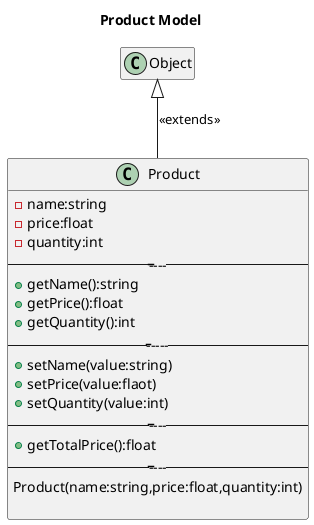 @startuml
title Product Model
class Product {
    -name:string
    -price:float
    -quantity:int
    ------------
    +getName():string
    +getPrice():float
    +getQuantity():int
    -------------
    +setName(value:string)
    +setPrice(value:flaot)
    +setQuantity(value:int)
    ------------
    +getTotalPrice():float
    ------------
    Product(name:string,price:float,quantity:int)

}
Product -up-|> Object : "<<extends>>"
hide empty members
@enduml
